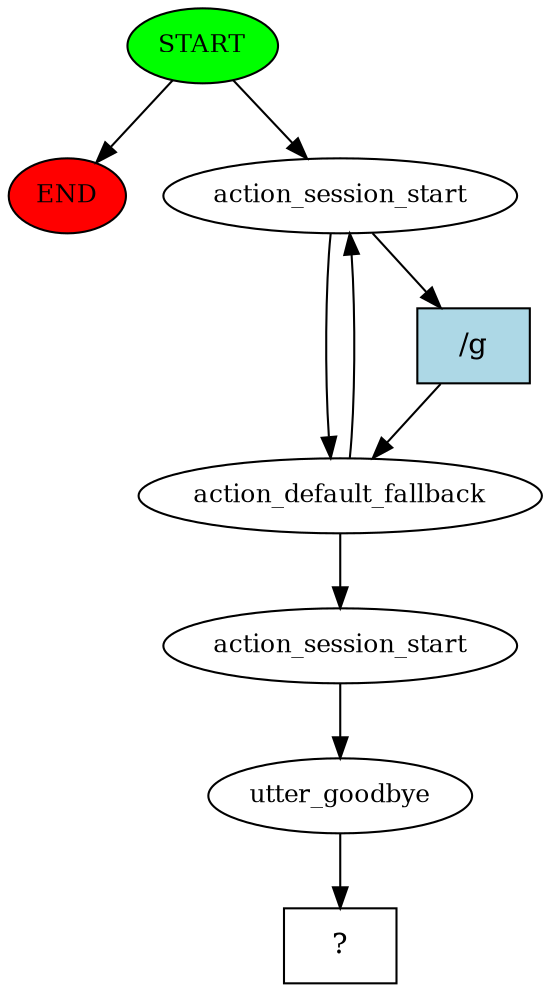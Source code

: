 digraph  {
0 [class="start active", fillcolor=green, fontsize=12, label=START, style=filled];
"-1" [class=end, fillcolor=red, fontsize=12, label=END, style=filled];
1 [class=active, fontsize=12, label=action_session_start];
2 [class=active, fontsize=12, label=action_default_fallback];
17 [class=active, fontsize=12, label=action_session_start];
18 [class=active, fontsize=12, label=utter_goodbye];
19 [class="intent dashed active", label="  ?  ", shape=rect];
20 [class="intent active", fillcolor=lightblue, label="/g", shape=rect, style=filled];
0 -> "-1"  [class="", key=NONE, label=""];
0 -> 1  [class=active, key=NONE, label=""];
1 -> 2  [class=active, key=NONE, label=""];
1 -> 20  [class=active, key=0];
2 -> 1  [class=active, key=NONE, label=""];
2 -> 17  [class=active, key=NONE, label=""];
17 -> 18  [class=active, key=NONE, label=""];
18 -> 19  [class=active, key=NONE, label=""];
20 -> 2  [class=active, key=0];
}
